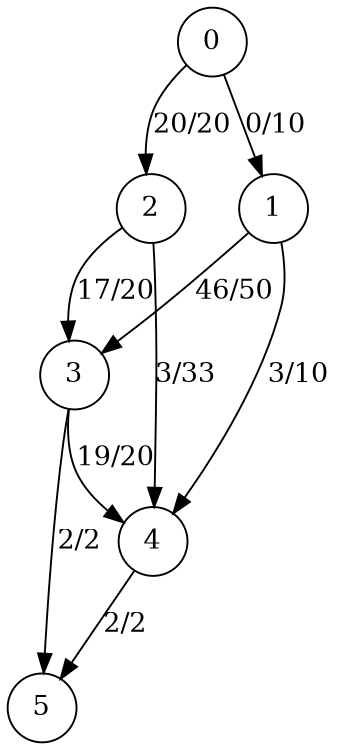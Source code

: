 digraph finite_state_machine { 
size="8,5"
node [shape = circle]; 
4 -> 5 [ label = "2/2"];
0 -> 1 [ label = "0/10"];
0 -> 2 [ label = "20/20"];
2 -> 3 [ label = "17/20"];
2 -> 4 [ label = "3/33"];
3 -> 4 [ label = "19/20"];
3 -> 5 [ label = "2/2"];
1 -> 4 [ label = "3/10"];
1 -> 3 [ label = "46/50"];
}